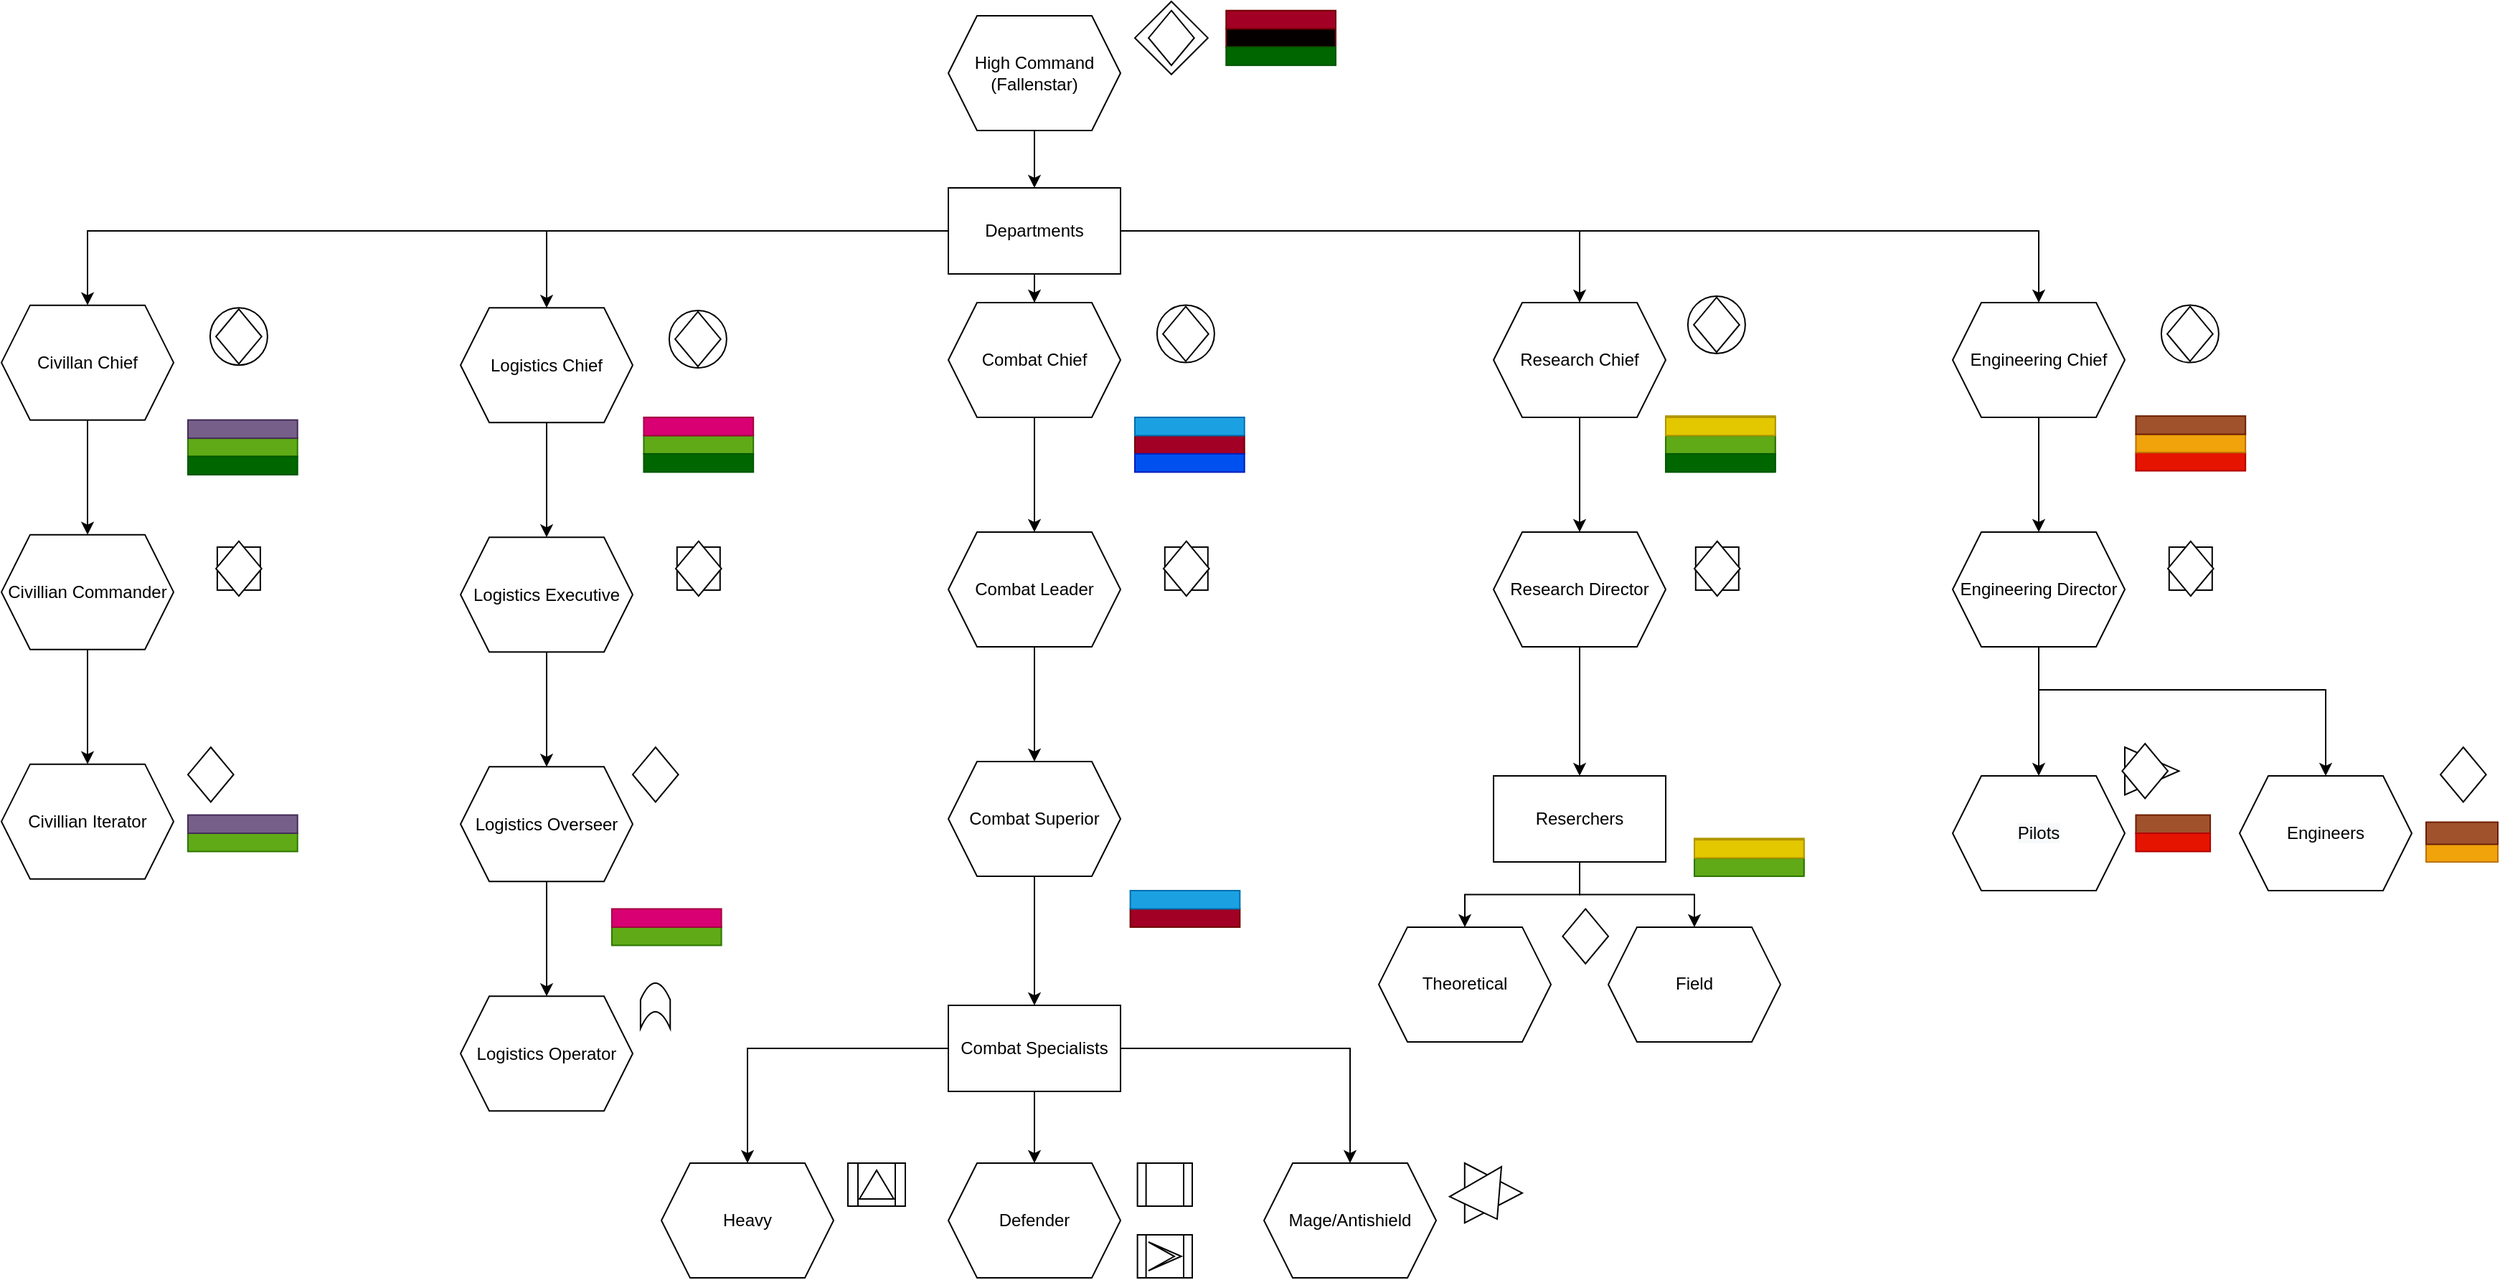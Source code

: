 <mxfile version="20.2.3" type="device" pages="2"><diagram id="379AuZYMuQn_sfFTq5sn" name="Eng"><mxGraphModel dx="2059" dy="785" grid="1" gridSize="10" guides="1" tooltips="1" connect="1" arrows="1" fold="1" page="1" pageScale="1" pageWidth="850" pageHeight="1100" math="0" shadow="0"><root><mxCell id="0"/><mxCell id="1" parent="0"/><mxCell id="DkvVMp6n8nyjARi3SeVt-58" value="" style="group" parent="1" vertex="1" connectable="0"><mxGeometry x="-180" y="400" width="140" height="50.91" as="geometry"/></mxCell><mxCell id="DkvVMp6n8nyjARi3SeVt-64" value="" style="rounded=0;whiteSpace=wrap;html=1;" parent="DkvVMp6n8nyjARi3SeVt-58" vertex="1"><mxGeometry x="10.45" y="10.46" width="30" height="30" as="geometry"/></mxCell><mxCell id="DkvVMp6n8nyjARi3SeVt-60" value="" style="rhombus;whiteSpace=wrap;html=1;" parent="DkvVMp6n8nyjARi3SeVt-58" vertex="1"><mxGeometry x="9.545" y="6.364" width="31.818" height="38.182" as="geometry"/></mxCell><mxCell id="DkvVMp6n8nyjARi3SeVt-9" value="" style="edgeStyle=orthogonalEdgeStyle;rounded=0;orthogonalLoop=1;jettySize=auto;html=1;" parent="1" source="DkvVMp6n8nyjARi3SeVt-1" target="DkvVMp6n8nyjARi3SeVt-8" edge="1"><mxGeometry relative="1" as="geometry"/></mxCell><mxCell id="DkvVMp6n8nyjARi3SeVt-1" value="High Command (Fallenstar)" style="shape=hexagon;perimeter=hexagonPerimeter2;whiteSpace=wrap;html=1;fixedSize=1;" parent="1" vertex="1"><mxGeometry x="340" y="40" width="120" height="80" as="geometry"/></mxCell><mxCell id="DkvVMp6n8nyjARi3SeVt-51" style="edgeStyle=orthogonalEdgeStyle;rounded=0;orthogonalLoop=1;jettySize=auto;html=1;" parent="1" source="DkvVMp6n8nyjARi3SeVt-8" target="DkvVMp6n8nyjARi3SeVt-11" edge="1"><mxGeometry relative="1" as="geometry"/></mxCell><mxCell id="DkvVMp6n8nyjARi3SeVt-52" style="edgeStyle=orthogonalEdgeStyle;rounded=0;orthogonalLoop=1;jettySize=auto;html=1;" parent="1" source="DkvVMp6n8nyjARi3SeVt-8" target="DkvVMp6n8nyjARi3SeVt-44" edge="1"><mxGeometry relative="1" as="geometry"/></mxCell><mxCell id="DkvVMp6n8nyjARi3SeVt-53" style="edgeStyle=orthogonalEdgeStyle;rounded=0;orthogonalLoop=1;jettySize=auto;html=1;" parent="1" source="DkvVMp6n8nyjARi3SeVt-8" target="DkvVMp6n8nyjARi3SeVt-30" edge="1"><mxGeometry relative="1" as="geometry"/></mxCell><mxCell id="DkvVMp6n8nyjARi3SeVt-54" style="edgeStyle=orthogonalEdgeStyle;rounded=0;orthogonalLoop=1;jettySize=auto;html=1;" parent="1" source="DkvVMp6n8nyjARi3SeVt-8" target="DkvVMp6n8nyjARi3SeVt-37" edge="1"><mxGeometry relative="1" as="geometry"/></mxCell><mxCell id="DkvVMp6n8nyjARi3SeVt-55" style="edgeStyle=orthogonalEdgeStyle;rounded=0;orthogonalLoop=1;jettySize=auto;html=1;" parent="1" source="DkvVMp6n8nyjARi3SeVt-8" target="DkvVMp6n8nyjARi3SeVt-12" edge="1"><mxGeometry relative="1" as="geometry"/></mxCell><mxCell id="DkvVMp6n8nyjARi3SeVt-8" value="Departments" style="whiteSpace=wrap;html=1;" parent="1" vertex="1"><mxGeometry x="340" y="160" width="120" height="60" as="geometry"/></mxCell><mxCell id="DkvVMp6n8nyjARi3SeVt-80" value="" style="edgeStyle=orthogonalEdgeStyle;rounded=0;orthogonalLoop=1;jettySize=auto;html=1;" parent="1" source="DkvVMp6n8nyjARi3SeVt-11" target="DkvVMp6n8nyjARi3SeVt-79" edge="1"><mxGeometry relative="1" as="geometry"/></mxCell><mxCell id="DkvVMp6n8nyjARi3SeVt-11" value="Research Chief" style="shape=hexagon;perimeter=hexagonPerimeter2;whiteSpace=wrap;html=1;fixedSize=1;" parent="1" vertex="1"><mxGeometry x="720" y="240" width="120" height="80" as="geometry"/></mxCell><mxCell id="DkvVMp6n8nyjARi3SeVt-73" value="" style="edgeStyle=orthogonalEdgeStyle;rounded=0;orthogonalLoop=1;jettySize=auto;html=1;" parent="1" source="DkvVMp6n8nyjARi3SeVt-12" target="DkvVMp6n8nyjARi3SeVt-72" edge="1"><mxGeometry relative="1" as="geometry"/></mxCell><mxCell id="DkvVMp6n8nyjARi3SeVt-12" value="Combat Chief" style="shape=hexagon;perimeter=hexagonPerimeter2;whiteSpace=wrap;html=1;fixedSize=1;" parent="1" vertex="1"><mxGeometry x="340" y="240" width="120" height="80" as="geometry"/></mxCell><mxCell id="DkvVMp6n8nyjARi3SeVt-13" value="" style="group" parent="1" vertex="1" connectable="0"><mxGeometry x="850" y="230" width="140" height="50.91" as="geometry"/></mxCell><mxCell id="DkvVMp6n8nyjARi3SeVt-29" value="" style="ellipse;whiteSpace=wrap;html=1;" parent="DkvVMp6n8nyjARi3SeVt-13" vertex="1"><mxGeometry x="5.45" y="5.46" width="40" height="40" as="geometry"/></mxCell><mxCell id="DkvVMp6n8nyjARi3SeVt-3" value="" style="rhombus;whiteSpace=wrap;html=1;" parent="DkvVMp6n8nyjARi3SeVt-13" vertex="1"><mxGeometry x="9.545" y="6.364" width="31.818" height="38.182" as="geometry"/></mxCell><mxCell id="DkvVMp6n8nyjARi3SeVt-15" value="" style="group" parent="1" vertex="1" connectable="0"><mxGeometry x="480" y="236.36" width="140" height="50.91" as="geometry"/></mxCell><mxCell id="DkvVMp6n8nyjARi3SeVt-21" value="" style="ellipse;whiteSpace=wrap;html=1;" parent="DkvVMp6n8nyjARi3SeVt-15" vertex="1"><mxGeometry x="5.45" y="5.45" width="40" height="40" as="geometry"/></mxCell><mxCell id="DkvVMp6n8nyjARi3SeVt-17" value="" style="rhombus;whiteSpace=wrap;html=1;" parent="DkvVMp6n8nyjARi3SeVt-15" vertex="1"><mxGeometry x="9.545" y="6.364" width="31.818" height="38.182" as="geometry"/></mxCell><mxCell id="DkvVMp6n8nyjARi3SeVt-22" value="" style="group" parent="1" vertex="1" connectable="0"><mxGeometry x="470" y="30" width="140" height="50.91" as="geometry"/></mxCell><mxCell id="DkvVMp6n8nyjARi3SeVt-23" value="" style="rhombus;whiteSpace=wrap;html=1;" parent="DkvVMp6n8nyjARi3SeVt-22" vertex="1"><mxGeometry width="50.909" height="50.91" as="geometry"/></mxCell><mxCell id="DkvVMp6n8nyjARi3SeVt-24" value="" style="rhombus;whiteSpace=wrap;html=1;" parent="DkvVMp6n8nyjARi3SeVt-22" vertex="1"><mxGeometry x="9.545" y="6.364" width="31.818" height="38.182" as="geometry"/></mxCell><mxCell id="DkvVMp6n8nyjARi3SeVt-25" value="" style="rounded=0;whiteSpace=wrap;html=1;fillColor=#050000;strokeColor=#6F0000;fontColor=#ffffff;" parent="DkvVMp6n8nyjARi3SeVt-22" vertex="1"><mxGeometry x="63.636" y="19.091" width="76.364" height="12.727" as="geometry"/></mxCell><mxCell id="DkvVMp6n8nyjARi3SeVt-26" value="" style="rounded=0;whiteSpace=wrap;html=1;fillColor=#a20025;strokeColor=#6F0000;fontColor=#ffffff;" parent="DkvVMp6n8nyjARi3SeVt-22" vertex="1"><mxGeometry x="63.636" y="6.364" width="76.364" height="12.727" as="geometry"/></mxCell><mxCell id="DkvVMp6n8nyjARi3SeVt-27" value="" style="rounded=0;whiteSpace=wrap;html=1;fillColor=#006600;strokeColor=#005700;fontColor=#ffffff;" parent="DkvVMp6n8nyjARi3SeVt-22" vertex="1"><mxGeometry x="63.636" y="31.819" width="76.364" height="12.727" as="geometry"/></mxCell><mxCell id="DkvVMp6n8nyjARi3SeVt-66" value="" style="edgeStyle=orthogonalEdgeStyle;rounded=0;orthogonalLoop=1;jettySize=auto;html=1;" parent="1" source="DkvVMp6n8nyjARi3SeVt-30" target="DkvVMp6n8nyjARi3SeVt-65" edge="1"><mxGeometry relative="1" as="geometry"/></mxCell><mxCell id="DkvVMp6n8nyjARi3SeVt-30" value="Logistics Chief" style="shape=hexagon;perimeter=hexagonPerimeter2;whiteSpace=wrap;html=1;fixedSize=1;" parent="1" vertex="1"><mxGeometry y="243.64" width="120" height="80" as="geometry"/></mxCell><mxCell id="DkvVMp6n8nyjARi3SeVt-31" value="" style="group" parent="1" vertex="1" connectable="0"><mxGeometry x="140" y="240" width="140" height="50.91" as="geometry"/></mxCell><mxCell id="DkvVMp6n8nyjARi3SeVt-32" value="" style="ellipse;whiteSpace=wrap;html=1;" parent="DkvVMp6n8nyjARi3SeVt-31" vertex="1"><mxGeometry x="5.45" y="5.45" width="40" height="40" as="geometry"/></mxCell><mxCell id="DkvVMp6n8nyjARi3SeVt-33" value="" style="rhombus;whiteSpace=wrap;html=1;" parent="DkvVMp6n8nyjARi3SeVt-31" vertex="1"><mxGeometry x="9.545" y="6.364" width="31.818" height="38.182" as="geometry"/></mxCell><mxCell id="DkvVMp6n8nyjARi3SeVt-57" value="" style="edgeStyle=orthogonalEdgeStyle;rounded=0;orthogonalLoop=1;jettySize=auto;html=1;" parent="1" source="DkvVMp6n8nyjARi3SeVt-37" target="DkvVMp6n8nyjARi3SeVt-56" edge="1"><mxGeometry relative="1" as="geometry"/></mxCell><mxCell id="DkvVMp6n8nyjARi3SeVt-37" value="Civillan Chief" style="shape=hexagon;perimeter=hexagonPerimeter2;whiteSpace=wrap;html=1;fixedSize=1;" parent="1" vertex="1"><mxGeometry x="-320" y="241.82" width="120" height="80" as="geometry"/></mxCell><mxCell id="DkvVMp6n8nyjARi3SeVt-38" value="" style="group" parent="1" vertex="1" connectable="0"><mxGeometry x="-180" y="238.18" width="140" height="50.91" as="geometry"/></mxCell><mxCell id="DkvVMp6n8nyjARi3SeVt-39" value="" style="ellipse;whiteSpace=wrap;html=1;" parent="DkvVMp6n8nyjARi3SeVt-38" vertex="1"><mxGeometry x="5.45" y="5.45" width="40" height="40" as="geometry"/></mxCell><mxCell id="DkvVMp6n8nyjARi3SeVt-40" value="" style="rhombus;whiteSpace=wrap;html=1;" parent="DkvVMp6n8nyjARi3SeVt-38" vertex="1"><mxGeometry x="9.545" y="6.364" width="31.818" height="38.182" as="geometry"/></mxCell><mxCell id="DkvVMp6n8nyjARi3SeVt-87" value="" style="edgeStyle=orthogonalEdgeStyle;rounded=0;orthogonalLoop=1;jettySize=auto;html=1;" parent="1" source="DkvVMp6n8nyjARi3SeVt-44" target="DkvVMp6n8nyjARi3SeVt-86" edge="1"><mxGeometry relative="1" as="geometry"/></mxCell><mxCell id="DkvVMp6n8nyjARi3SeVt-44" value="Engineering Chief" style="shape=hexagon;perimeter=hexagonPerimeter2;whiteSpace=wrap;html=1;fixedSize=1;" parent="1" vertex="1"><mxGeometry x="1040" y="240" width="120" height="80" as="geometry"/></mxCell><mxCell id="DkvVMp6n8nyjARi3SeVt-45" value="" style="group" parent="1" vertex="1" connectable="0"><mxGeometry x="1180" y="236.36" width="140" height="50.91" as="geometry"/></mxCell><mxCell id="DkvVMp6n8nyjARi3SeVt-46" value="" style="ellipse;whiteSpace=wrap;html=1;" parent="DkvVMp6n8nyjARi3SeVt-45" vertex="1"><mxGeometry x="5.45" y="5.45" width="40" height="40" as="geometry"/></mxCell><mxCell id="DkvVMp6n8nyjARi3SeVt-47" value="" style="rhombus;whiteSpace=wrap;html=1;" parent="DkvVMp6n8nyjARi3SeVt-45" vertex="1"><mxGeometry x="9.545" y="6.364" width="31.818" height="38.182" as="geometry"/></mxCell><mxCell id="DkvVMp6n8nyjARi3SeVt-155" value="" style="edgeStyle=orthogonalEdgeStyle;rounded=0;sketch=0;orthogonalLoop=1;jettySize=auto;html=1;" parent="1" source="DkvVMp6n8nyjARi3SeVt-56" target="DkvVMp6n8nyjARi3SeVt-154" edge="1"><mxGeometry relative="1" as="geometry"/></mxCell><mxCell id="DkvVMp6n8nyjARi3SeVt-56" value="Civillian Commander" style="shape=hexagon;perimeter=hexagonPerimeter2;whiteSpace=wrap;html=1;fixedSize=1;" parent="1" vertex="1"><mxGeometry x="-320" y="401.82" width="120" height="80" as="geometry"/></mxCell><mxCell id="DkvVMp6n8nyjARi3SeVt-145" value="" style="edgeStyle=orthogonalEdgeStyle;rounded=0;sketch=0;orthogonalLoop=1;jettySize=auto;html=1;" parent="1" source="DkvVMp6n8nyjARi3SeVt-65" target="DkvVMp6n8nyjARi3SeVt-144" edge="1"><mxGeometry relative="1" as="geometry"/></mxCell><mxCell id="DkvVMp6n8nyjARi3SeVt-65" value="Logistics Executive" style="shape=hexagon;perimeter=hexagonPerimeter2;whiteSpace=wrap;html=1;fixedSize=1;" parent="1" vertex="1"><mxGeometry y="403.64" width="120" height="80" as="geometry"/></mxCell><mxCell id="DkvVMp6n8nyjARi3SeVt-67" value="" style="rounded=0;whiteSpace=wrap;html=1;" parent="1" vertex="1"><mxGeometry x="150.9" y="410.46" width="30" height="30" as="geometry"/></mxCell><mxCell id="DkvVMp6n8nyjARi3SeVt-68" value="" style="rhombus;whiteSpace=wrap;html=1;" parent="1" vertex="1"><mxGeometry x="149.995" y="406.364" width="31.818" height="38.182" as="geometry"/></mxCell><mxCell id="DkvVMp6n8nyjARi3SeVt-91" value="" style="edgeStyle=orthogonalEdgeStyle;rounded=0;orthogonalLoop=1;jettySize=auto;html=1;" parent="1" source="DkvVMp6n8nyjARi3SeVt-72" target="DkvVMp6n8nyjARi3SeVt-90" edge="1"><mxGeometry relative="1" as="geometry"/></mxCell><mxCell id="DkvVMp6n8nyjARi3SeVt-72" value="Combat Leader" style="shape=hexagon;perimeter=hexagonPerimeter2;whiteSpace=wrap;html=1;fixedSize=1;" parent="1" vertex="1"><mxGeometry x="340" y="400" width="120" height="80" as="geometry"/></mxCell><mxCell id="DkvVMp6n8nyjARi3SeVt-77" value="" style="rounded=0;whiteSpace=wrap;html=1;" parent="1" vertex="1"><mxGeometry x="490.9" y="410.46" width="30" height="30" as="geometry"/></mxCell><mxCell id="DkvVMp6n8nyjARi3SeVt-78" value="" style="rhombus;whiteSpace=wrap;html=1;" parent="1" vertex="1"><mxGeometry x="489.995" y="406.364" width="31.818" height="38.182" as="geometry"/></mxCell><mxCell id="DkvVMp6n8nyjARi3SeVt-124" value="" style="edgeStyle=orthogonalEdgeStyle;rounded=0;sketch=0;orthogonalLoop=1;jettySize=auto;html=1;" parent="1" source="DkvVMp6n8nyjARi3SeVt-79" target="DkvVMp6n8nyjARi3SeVt-123" edge="1"><mxGeometry relative="1" as="geometry"/></mxCell><mxCell id="DkvVMp6n8nyjARi3SeVt-79" value="Research Director" style="shape=hexagon;perimeter=hexagonPerimeter2;whiteSpace=wrap;html=1;fixedSize=1;" parent="1" vertex="1"><mxGeometry x="720" y="400" width="120" height="80" as="geometry"/></mxCell><mxCell id="DkvVMp6n8nyjARi3SeVt-84" value="" style="rounded=0;whiteSpace=wrap;html=1;" parent="1" vertex="1"><mxGeometry x="860.9" y="410.47" width="30" height="30" as="geometry"/></mxCell><mxCell id="DkvVMp6n8nyjARi3SeVt-85" value="" style="rhombus;whiteSpace=wrap;html=1;" parent="1" vertex="1"><mxGeometry x="859.995" y="406.374" width="31.818" height="38.182" as="geometry"/></mxCell><mxCell id="DkvVMp6n8nyjARi3SeVt-130" value="" style="edgeStyle=orthogonalEdgeStyle;rounded=0;sketch=0;orthogonalLoop=1;jettySize=auto;html=1;" parent="1" source="DkvVMp6n8nyjARi3SeVt-86" edge="1"><mxGeometry relative="1" as="geometry"><mxPoint x="1100" y="570" as="targetPoint"/></mxGeometry></mxCell><mxCell id="DkvVMp6n8nyjARi3SeVt-132" style="edgeStyle=orthogonalEdgeStyle;rounded=0;sketch=0;orthogonalLoop=1;jettySize=auto;html=1;" parent="1" source="DkvVMp6n8nyjARi3SeVt-86" edge="1"><mxGeometry relative="1" as="geometry"><mxPoint x="1300" y="570" as="targetPoint"/><Array as="points"><mxPoint x="1100" y="510"/><mxPoint x="1300" y="510"/></Array></mxGeometry></mxCell><mxCell id="DkvVMp6n8nyjARi3SeVt-86" value="Engineering Director" style="shape=hexagon;perimeter=hexagonPerimeter2;whiteSpace=wrap;html=1;fixedSize=1;" parent="1" vertex="1"><mxGeometry x="1040" y="400" width="120" height="80" as="geometry"/></mxCell><mxCell id="DkvVMp6n8nyjARi3SeVt-88" value="" style="rounded=0;whiteSpace=wrap;html=1;" parent="1" vertex="1"><mxGeometry x="1190.9" y="410.48" width="30" height="30" as="geometry"/></mxCell><mxCell id="DkvVMp6n8nyjARi3SeVt-89" value="" style="rhombus;whiteSpace=wrap;html=1;" parent="1" vertex="1"><mxGeometry x="1189.995" y="406.384" width="31.818" height="38.182" as="geometry"/></mxCell><mxCell id="DkvVMp6n8nyjARi3SeVt-97" value="" style="edgeStyle=orthogonalEdgeStyle;curved=0;rounded=1;sketch=0;orthogonalLoop=1;jettySize=auto;html=1;" parent="1" source="DkvVMp6n8nyjARi3SeVt-90" target="DkvVMp6n8nyjARi3SeVt-96" edge="1"><mxGeometry relative="1" as="geometry"/></mxCell><mxCell id="DkvVMp6n8nyjARi3SeVt-90" value="Combat Superior" style="shape=hexagon;perimeter=hexagonPerimeter2;whiteSpace=wrap;html=1;fixedSize=1;" parent="1" vertex="1"><mxGeometry x="340" y="560" width="120" height="80" as="geometry"/></mxCell><mxCell id="DkvVMp6n8nyjARi3SeVt-18" value="" style="rounded=0;whiteSpace=wrap;html=1;fillColor=#a20025;strokeColor=#6F0000;fontColor=#ffffff;" parent="1" vertex="1"><mxGeometry x="469.996" y="332.731" width="76.364" height="12.727" as="geometry"/></mxCell><mxCell id="DkvVMp6n8nyjARi3SeVt-19" value="" style="rounded=0;whiteSpace=wrap;html=1;fillColor=#1ba1e2;strokeColor=#006EAF;fontColor=#ffffff;" parent="1" vertex="1"><mxGeometry x="469.996" y="320.004" width="76.364" height="12.727" as="geometry"/></mxCell><mxCell id="DkvVMp6n8nyjARi3SeVt-20" value="" style="rounded=0;whiteSpace=wrap;html=1;fillColor=#0050ef;strokeColor=#001DBC;fontColor=#ffffff;" parent="1" vertex="1"><mxGeometry x="469.996" y="345.459" width="76.364" height="12.727" as="geometry"/></mxCell><mxCell id="DkvVMp6n8nyjARi3SeVt-4" value="" style="rounded=0;whiteSpace=wrap;html=1;fillColor=#60a917;strokeColor=#2D7600;fontColor=#ffffff;" parent="1" vertex="1"><mxGeometry x="839.996" y="331.821" width="76.364" height="12.727" as="geometry"/></mxCell><mxCell id="DkvVMp6n8nyjARi3SeVt-5" value="" style="rounded=0;whiteSpace=wrap;html=1;fillColor=#e3c800;strokeColor=#B09500;fontColor=#000000;" parent="1" vertex="1"><mxGeometry x="839.996" y="319.094" width="76.364" height="12.727" as="geometry"/></mxCell><mxCell id="DkvVMp6n8nyjARi3SeVt-6" value="" style="rounded=0;whiteSpace=wrap;html=1;fillColor=#006600;strokeColor=#005700;fontColor=#ffffff;" parent="1" vertex="1"><mxGeometry x="839.996" y="344.549" width="76.364" height="12.727" as="geometry"/></mxCell><mxCell id="DkvVMp6n8nyjARi3SeVt-81" value="" style="rounded=0;whiteSpace=wrap;html=1;fillColor=#60a917;strokeColor=#2D7600;fontColor=#ffffff;" parent="1" vertex="1"><mxGeometry x="839.996" y="332.731" width="76.364" height="12.727" as="geometry"/></mxCell><mxCell id="DkvVMp6n8nyjARi3SeVt-82" value="" style="rounded=0;whiteSpace=wrap;html=1;fillColor=#e3c800;strokeColor=#B09500;fontColor=#000000;" parent="1" vertex="1"><mxGeometry x="839.996" y="320.004" width="76.364" height="12.727" as="geometry"/></mxCell><mxCell id="DkvVMp6n8nyjARi3SeVt-83" value="" style="rounded=0;whiteSpace=wrap;html=1;fillColor=#006600;strokeColor=#005700;fontColor=#ffffff;" parent="1" vertex="1"><mxGeometry x="839.996" y="345.459" width="76.364" height="12.727" as="geometry"/></mxCell><mxCell id="DkvVMp6n8nyjARi3SeVt-48" value="" style="rounded=0;whiteSpace=wrap;html=1;fillColor=#f0a30a;strokeColor=#BD7000;fontColor=#000000;" parent="1" vertex="1"><mxGeometry x="1370" y="617.27" width="50" height="12.73" as="geometry"/></mxCell><mxCell id="DkvVMp6n8nyjARi3SeVt-49" value="" style="rounded=0;whiteSpace=wrap;html=1;fillColor=#a0522d;strokeColor=#6D1F00;fontColor=#ffffff;" parent="1" vertex="1"><mxGeometry x="1370" y="602.27" width="50" height="15.46" as="geometry"/></mxCell><mxCell id="DkvVMp6n8nyjARi3SeVt-50" value="" style="rounded=0;whiteSpace=wrap;html=1;fillColor=#e51400;strokeColor=#B20000;fontColor=#ffffff;" parent="1" vertex="1"><mxGeometry x="1167.716" y="344.549" width="76.364" height="12.727" as="geometry"/></mxCell><mxCell id="DkvVMp6n8nyjARi3SeVt-34" value="" style="rounded=0;whiteSpace=wrap;html=1;fillColor=#60a917;strokeColor=#2D7600;fontColor=#ffffff;" parent="1" vertex="1"><mxGeometry x="127.716" y="332.731" width="76.364" height="12.727" as="geometry"/></mxCell><mxCell id="DkvVMp6n8nyjARi3SeVt-35" value="" style="rounded=0;whiteSpace=wrap;html=1;fillColor=#d80073;strokeColor=#A50040;fontColor=#ffffff;" parent="1" vertex="1"><mxGeometry x="127.716" y="320.004" width="76.364" height="12.727" as="geometry"/></mxCell><mxCell id="DkvVMp6n8nyjARi3SeVt-36" value="" style="rounded=0;whiteSpace=wrap;html=1;fillColor=#006600;strokeColor=#005700;fontColor=#ffffff;" parent="1" vertex="1"><mxGeometry x="127.716" y="345.459" width="76.364" height="12.727" as="geometry"/></mxCell><mxCell id="DkvVMp6n8nyjARi3SeVt-41" value="" style="rounded=0;whiteSpace=wrap;html=1;fillColor=#60a917;strokeColor=#2D7600;fontColor=#ffffff;" parent="1" vertex="1"><mxGeometry x="-190.004" y="334.551" width="76.364" height="12.727" as="geometry"/></mxCell><mxCell id="DkvVMp6n8nyjARi3SeVt-42" value="" style="rounded=0;whiteSpace=wrap;html=1;fillColor=#76608a;strokeColor=#432D57;fontColor=#ffffff;" parent="1" vertex="1"><mxGeometry x="-190.004" y="321.824" width="76.364" height="12.727" as="geometry"/></mxCell><mxCell id="DkvVMp6n8nyjARi3SeVt-43" value="" style="rounded=0;whiteSpace=wrap;html=1;fillColor=#006600;strokeColor=#005700;fontColor=#ffffff;" parent="1" vertex="1"><mxGeometry x="-190.004" y="347.279" width="76.364" height="12.727" as="geometry"/></mxCell><mxCell id="DkvVMp6n8nyjARi3SeVt-108" style="edgeStyle=orthogonalEdgeStyle;curved=0;rounded=1;sketch=0;orthogonalLoop=1;jettySize=auto;html=1;" parent="1" source="DkvVMp6n8nyjARi3SeVt-96" target="DkvVMp6n8nyjARi3SeVt-98" edge="1"><mxGeometry relative="1" as="geometry"/></mxCell><mxCell id="DkvVMp6n8nyjARi3SeVt-109" style="edgeStyle=orthogonalEdgeStyle;rounded=0;sketch=0;orthogonalLoop=1;jettySize=auto;html=1;" parent="1" source="DkvVMp6n8nyjARi3SeVt-96" target="DkvVMp6n8nyjARi3SeVt-107" edge="1"><mxGeometry relative="1" as="geometry"/></mxCell><mxCell id="DkvVMp6n8nyjARi3SeVt-110" style="edgeStyle=orthogonalEdgeStyle;rounded=0;sketch=0;orthogonalLoop=1;jettySize=auto;html=1;" parent="1" source="DkvVMp6n8nyjARi3SeVt-96" target="DkvVMp6n8nyjARi3SeVt-104" edge="1"><mxGeometry relative="1" as="geometry"/></mxCell><mxCell id="DkvVMp6n8nyjARi3SeVt-96" value="Combat Specialists" style="whiteSpace=wrap;html=1;" parent="1" vertex="1"><mxGeometry x="340" y="730" width="120" height="60" as="geometry"/></mxCell><mxCell id="DkvVMp6n8nyjARi3SeVt-98" value="Defender" style="shape=hexagon;perimeter=hexagonPerimeter2;whiteSpace=wrap;html=1;fixedSize=1;rounded=0;sketch=0;" parent="1" vertex="1"><mxGeometry x="340" y="840" width="120" height="80" as="geometry"/></mxCell><mxCell id="DkvVMp6n8nyjARi3SeVt-99" value="" style="shape=process;whiteSpace=wrap;html=1;backgroundOutline=1;rounded=0;sketch=0;size=0.167;" parent="1" vertex="1"><mxGeometry x="471.81" y="840" width="38.19" height="30" as="geometry"/></mxCell><mxCell id="DkvVMp6n8nyjARi3SeVt-104" value="Heavy" style="shape=hexagon;perimeter=hexagonPerimeter2;whiteSpace=wrap;html=1;fixedSize=1;rounded=0;sketch=0;" parent="1" vertex="1"><mxGeometry x="140" y="840" width="120" height="80" as="geometry"/></mxCell><mxCell id="DkvVMp6n8nyjARi3SeVt-107" value="Mage/Antishield" style="shape=hexagon;perimeter=hexagonPerimeter2;whiteSpace=wrap;html=1;fixedSize=1;rounded=0;sketch=0;" parent="1" vertex="1"><mxGeometry x="560" y="840" width="120" height="80" as="geometry"/></mxCell><mxCell id="DkvVMp6n8nyjARi3SeVt-113" value="" style="group" parent="1" vertex="1" connectable="0"><mxGeometry x="690" y="840" width="50" height="50" as="geometry"/></mxCell><mxCell id="DkvVMp6n8nyjARi3SeVt-111" value="" style="triangle;whiteSpace=wrap;html=1;rounded=0;sketch=0;" parent="DkvVMp6n8nyjARi3SeVt-113" vertex="1"><mxGeometry x="9.89" width="40.11" height="41.68" as="geometry"/></mxCell><mxCell id="DkvVMp6n8nyjARi3SeVt-112" value="" style="triangle;whiteSpace=wrap;html=1;rounded=0;sketch=0;rotation=60;" parent="DkvVMp6n8nyjARi3SeVt-113" vertex="1"><mxGeometry x="9.92" y="5.16" width="30.11" height="41.68" as="geometry"/></mxCell><mxCell id="DkvVMp6n8nyjARi3SeVt-114" value="" style="rhombus;whiteSpace=wrap;html=1;" parent="1" vertex="1"><mxGeometry x="768.185" y="662.734" width="31.818" height="38.182" as="geometry"/></mxCell><mxCell id="DkvVMp6n8nyjARi3SeVt-115" value="" style="group" parent="1" vertex="1" connectable="0"><mxGeometry x="471.81" y="890" width="38.19" height="30" as="geometry"/></mxCell><mxCell id="DkvVMp6n8nyjARi3SeVt-100" value="" style="shape=process;whiteSpace=wrap;html=1;backgroundOutline=1;rounded=0;sketch=0;size=0.167;" parent="DkvVMp6n8nyjARi3SeVt-115" vertex="1"><mxGeometry width="38.19" height="30" as="geometry"/></mxCell><mxCell id="DkvVMp6n8nyjARi3SeVt-101" value="" style="html=1;shadow=0;dashed=0;align=center;verticalAlign=middle;shape=mxgraph.arrows2.arrow;dy=0;dx=30;notch=18.07;rounded=0;sketch=0;" parent="DkvVMp6n8nyjARi3SeVt-115" vertex="1"><mxGeometry x="7.638" y="5" width="22.914" height="20" as="geometry"/></mxCell><mxCell id="DkvVMp6n8nyjARi3SeVt-116" value="" style="group" parent="1" vertex="1" connectable="0"><mxGeometry x="270" y="840" width="40" height="30" as="geometry"/></mxCell><mxCell id="DkvVMp6n8nyjARi3SeVt-105" value="" style="shape=process;whiteSpace=wrap;html=1;backgroundOutline=1;rounded=0;sketch=0;size=0.167;" parent="DkvVMp6n8nyjARi3SeVt-116" vertex="1"><mxGeometry width="40" height="30" as="geometry"/></mxCell><mxCell id="DkvVMp6n8nyjARi3SeVt-106" value="" style="html=1;shadow=0;dashed=0;align=center;verticalAlign=middle;shape=mxgraph.arrows2.arrow;dy=0.6;dx=40;direction=north;notch=0;rounded=0;sketch=0;" parent="DkvVMp6n8nyjARi3SeVt-116" vertex="1"><mxGeometry x="8" y="5" width="24" height="20" as="geometry"/></mxCell><mxCell id="DkvVMp6n8nyjARi3SeVt-119" value="" style="rounded=0;whiteSpace=wrap;html=1;fillColor=#a20025;strokeColor=#6F0000;fontColor=#ffffff;" parent="1" vertex="1"><mxGeometry x="466.816" y="662.731" width="76.364" height="12.727" as="geometry"/></mxCell><mxCell id="DkvVMp6n8nyjARi3SeVt-120" value="" style="rounded=0;whiteSpace=wrap;html=1;fillColor=#1ba1e2;strokeColor=#006EAF;fontColor=#ffffff;" parent="1" vertex="1"><mxGeometry x="466.816" y="650.004" width="76.364" height="12.727" as="geometry"/></mxCell><mxCell id="DkvVMp6n8nyjARi3SeVt-127" style="edgeStyle=orthogonalEdgeStyle;rounded=0;sketch=0;orthogonalLoop=1;jettySize=auto;html=1;" parent="1" source="DkvVMp6n8nyjARi3SeVt-123" target="DkvVMp6n8nyjARi3SeVt-125" edge="1"><mxGeometry relative="1" as="geometry"/></mxCell><mxCell id="DkvVMp6n8nyjARi3SeVt-128" style="edgeStyle=orthogonalEdgeStyle;rounded=0;sketch=0;orthogonalLoop=1;jettySize=auto;html=1;" parent="1" source="DkvVMp6n8nyjARi3SeVt-123" target="DkvVMp6n8nyjARi3SeVt-126" edge="1"><mxGeometry relative="1" as="geometry"/></mxCell><mxCell id="DkvVMp6n8nyjARi3SeVt-123" value="Reserchers" style="whiteSpace=wrap;html=1;" parent="1" vertex="1"><mxGeometry x="720" y="570" width="120" height="60" as="geometry"/></mxCell><mxCell id="DkvVMp6n8nyjARi3SeVt-125" value="Theoretical" style="shape=hexagon;perimeter=hexagonPerimeter2;whiteSpace=wrap;html=1;fixedSize=1;rounded=0;sketch=0;" parent="1" vertex="1"><mxGeometry x="640" y="675.46" width="120" height="80" as="geometry"/></mxCell><mxCell id="DkvVMp6n8nyjARi3SeVt-126" value="Field" style="shape=hexagon;perimeter=hexagonPerimeter2;whiteSpace=wrap;html=1;fixedSize=1;rounded=0;sketch=0;" parent="1" vertex="1"><mxGeometry x="800" y="675.46" width="120" height="80" as="geometry"/></mxCell><mxCell id="DkvVMp6n8nyjARi3SeVt-133" value="&#10;&#10;&lt;span style=&quot;color: rgb(0, 0, 0); font-family: helvetica; font-size: 12px; font-style: normal; font-weight: 400; letter-spacing: normal; text-align: center; text-indent: 0px; text-transform: none; word-spacing: 0px; background-color: rgb(248, 249, 250); display: inline; float: none;&quot;&gt;Pilots&lt;/span&gt;&#10;&#10;" style="shape=hexagon;perimeter=hexagonPerimeter2;whiteSpace=wrap;html=1;fixedSize=1;rounded=0;sketch=0;" parent="1" vertex="1"><mxGeometry x="1040" y="570" width="120" height="80" as="geometry"/></mxCell><mxCell id="DkvVMp6n8nyjARi3SeVt-134" value="Engineers" style="shape=hexagon;perimeter=hexagonPerimeter2;whiteSpace=wrap;html=1;fixedSize=1;rounded=0;sketch=0;" parent="1" vertex="1"><mxGeometry x="1240" y="570" width="120" height="80" as="geometry"/></mxCell><mxCell id="DkvVMp6n8nyjARi3SeVt-135" value="" style="rhombus;whiteSpace=wrap;html=1;" parent="1" vertex="1"><mxGeometry x="1379.995" y="550.004" width="31.818" height="38.182" as="geometry"/></mxCell><mxCell id="DkvVMp6n8nyjARi3SeVt-136" value="" style="triangle;whiteSpace=wrap;html=1;rounded=0;sketch=0;" parent="1" vertex="1"><mxGeometry x="1160" y="550" width="37.72" height="33.19" as="geometry"/></mxCell><mxCell id="DkvVMp6n8nyjARi3SeVt-137" value="" style="rhombus;whiteSpace=wrap;html=1;" parent="1" vertex="1"><mxGeometry x="1158.175" y="547.504" width="31.818" height="38.182" as="geometry"/></mxCell><mxCell id="DkvVMp6n8nyjARi3SeVt-138" value="" style="rounded=0;whiteSpace=wrap;html=1;fillColor=#a0522d;strokeColor=#6D1F00;fontColor=#ffffff;" parent="1" vertex="1"><mxGeometry x="1167.72" y="597.27" width="51.82" height="12.73" as="geometry"/></mxCell><mxCell id="DkvVMp6n8nyjARi3SeVt-139" value="" style="rounded=0;whiteSpace=wrap;html=1;fillColor=#e51400;strokeColor=#B20000;fontColor=#ffffff;" parent="1" vertex="1"><mxGeometry x="1167.72" y="610" width="51.82" height="12.73" as="geometry"/></mxCell><mxCell id="DkvVMp6n8nyjARi3SeVt-140" value="" style="rounded=0;whiteSpace=wrap;html=1;fillColor=#60a917;strokeColor=#2D7600;fontColor=#ffffff;" parent="1" vertex="1"><mxGeometry x="859.996" y="626.361" width="76.364" height="12.727" as="geometry"/></mxCell><mxCell id="DkvVMp6n8nyjARi3SeVt-141" value="" style="rounded=0;whiteSpace=wrap;html=1;fillColor=#e3c800;strokeColor=#B09500;fontColor=#000000;" parent="1" vertex="1"><mxGeometry x="859.996" y="613.634" width="76.364" height="12.727" as="geometry"/></mxCell><mxCell id="DkvVMp6n8nyjARi3SeVt-142" value="" style="rounded=0;whiteSpace=wrap;html=1;fillColor=#60a917;strokeColor=#2D7600;fontColor=#ffffff;" parent="1" vertex="1"><mxGeometry x="859.996" y="627.271" width="76.364" height="12.727" as="geometry"/></mxCell><mxCell id="DkvVMp6n8nyjARi3SeVt-143" value="" style="rounded=0;whiteSpace=wrap;html=1;fillColor=#e3c800;strokeColor=#B09500;fontColor=#000000;" parent="1" vertex="1"><mxGeometry x="859.996" y="614.544" width="76.364" height="12.727" as="geometry"/></mxCell><mxCell id="DkvVMp6n8nyjARi3SeVt-147" value="" style="edgeStyle=orthogonalEdgeStyle;rounded=0;sketch=0;orthogonalLoop=1;jettySize=auto;html=1;" parent="1" source="DkvVMp6n8nyjARi3SeVt-144" target="DkvVMp6n8nyjARi3SeVt-146" edge="1"><mxGeometry relative="1" as="geometry"/></mxCell><mxCell id="DkvVMp6n8nyjARi3SeVt-144" value="Logistics Overseer" style="shape=hexagon;perimeter=hexagonPerimeter2;whiteSpace=wrap;html=1;fixedSize=1;" parent="1" vertex="1"><mxGeometry y="563.64" width="120" height="80" as="geometry"/></mxCell><mxCell id="DkvVMp6n8nyjARi3SeVt-146" value="Logistics Operator" style="shape=hexagon;perimeter=hexagonPerimeter2;whiteSpace=wrap;html=1;fixedSize=1;" parent="1" vertex="1"><mxGeometry y="723.64" width="120" height="80" as="geometry"/></mxCell><mxCell id="DkvVMp6n8nyjARi3SeVt-148" value="" style="rhombus;whiteSpace=wrap;html=1;" parent="1" vertex="1"><mxGeometry x="119.995" y="550.004" width="31.818" height="38.182" as="geometry"/></mxCell><mxCell id="DkvVMp6n8nyjARi3SeVt-149" value="" style="shape=dataStorage;whiteSpace=wrap;html=1;fixedSize=1;rounded=0;sketch=0;rotation=90;size=11.57;" parent="1" vertex="1"><mxGeometry x="120.0" y="720.0" width="31.57" height="20.69" as="geometry"/></mxCell><mxCell id="DkvVMp6n8nyjARi3SeVt-150" value="" style="rounded=0;whiteSpace=wrap;html=1;fillColor=#60a917;strokeColor=#2D7600;fontColor=#ffffff;" parent="1" vertex="1"><mxGeometry x="105.446" y="675.461" width="76.364" height="12.727" as="geometry"/></mxCell><mxCell id="DkvVMp6n8nyjARi3SeVt-151" value="" style="rounded=0;whiteSpace=wrap;html=1;fillColor=#d80073;strokeColor=#A50040;fontColor=#ffffff;" parent="1" vertex="1"><mxGeometry x="105.446" y="662.734" width="76.364" height="12.727" as="geometry"/></mxCell><mxCell id="DkvVMp6n8nyjARi3SeVt-154" value="Civillian Iterator" style="shape=hexagon;perimeter=hexagonPerimeter2;whiteSpace=wrap;html=1;fixedSize=1;" parent="1" vertex="1"><mxGeometry x="-320" y="561.82" width="120" height="80" as="geometry"/></mxCell><mxCell id="DkvVMp6n8nyjARi3SeVt-156" value="" style="rhombus;whiteSpace=wrap;html=1;" parent="1" vertex="1"><mxGeometry x="-190.005" y="550.004" width="31.818" height="38.182" as="geometry"/></mxCell><mxCell id="DkvVMp6n8nyjARi3SeVt-157" value="" style="rounded=0;whiteSpace=wrap;html=1;fillColor=#60a917;strokeColor=#2D7600;fontColor=#ffffff;" parent="1" vertex="1"><mxGeometry x="-190.004" y="610.001" width="76.364" height="12.727" as="geometry"/></mxCell><mxCell id="DkvVMp6n8nyjARi3SeVt-158" value="" style="rounded=0;whiteSpace=wrap;html=1;fillColor=#76608a;strokeColor=#432D57;fontColor=#ffffff;" parent="1" vertex="1"><mxGeometry x="-190.004" y="597.274" width="76.364" height="12.727" as="geometry"/></mxCell><mxCell id="DkvVMp6n8nyjARi3SeVt-159" value="" style="rounded=0;whiteSpace=wrap;html=1;fillColor=#f0a30a;strokeColor=#BD7000;fontColor=#000000;" parent="1" vertex="1"><mxGeometry x="1167.716" y="331.819" width="76.364" height="12.727" as="geometry"/></mxCell><mxCell id="DkvVMp6n8nyjARi3SeVt-160" value="" style="rounded=0;whiteSpace=wrap;html=1;fillColor=#a0522d;strokeColor=#6D1F00;fontColor=#ffffff;" parent="1" vertex="1"><mxGeometry x="1167.726" y="319.099" width="76.364" height="12.727" as="geometry"/></mxCell></root></mxGraphModel></diagram><diagram id="kz_9VLTYpJkulIZSEPHf" name="Ru"><mxGraphModel dx="2577" dy="1121" grid="1" gridSize="10" guides="1" tooltips="1" connect="1" arrows="1" fold="1" page="1" pageScale="1" pageWidth="850" pageHeight="1100" math="0" shadow="0"><root><mxCell id="0"/><mxCell id="1" parent="0"/><mxCell id="as43zb4A9eoPFSzaf4RD-1" value="" style="group" vertex="1" connectable="0" parent="1"><mxGeometry x="-180" y="400" width="140" height="50.91" as="geometry"/></mxCell><mxCell id="as43zb4A9eoPFSzaf4RD-2" value="" style="rounded=0;whiteSpace=wrap;html=1;" vertex="1" parent="as43zb4A9eoPFSzaf4RD-1"><mxGeometry x="10.45" y="10.46" width="30" height="30" as="geometry"/></mxCell><mxCell id="as43zb4A9eoPFSzaf4RD-3" value="" style="rhombus;whiteSpace=wrap;html=1;" vertex="1" parent="as43zb4A9eoPFSzaf4RD-1"><mxGeometry x="9.545" y="6.364" width="31.818" height="38.182" as="geometry"/></mxCell><mxCell id="as43zb4A9eoPFSzaf4RD-4" value="" style="edgeStyle=orthogonalEdgeStyle;rounded=0;orthogonalLoop=1;jettySize=auto;html=1;" edge="1" parent="1" source="as43zb4A9eoPFSzaf4RD-5" target="as43zb4A9eoPFSzaf4RD-11"><mxGeometry relative="1" as="geometry"/></mxCell><mxCell id="as43zb4A9eoPFSzaf4RD-5" value="Высший Лидер" style="shape=hexagon;perimeter=hexagonPerimeter2;whiteSpace=wrap;html=1;fixedSize=1;" vertex="1" parent="1"><mxGeometry x="340" y="40" width="120" height="80" as="geometry"/></mxCell><mxCell id="as43zb4A9eoPFSzaf4RD-6" style="edgeStyle=orthogonalEdgeStyle;rounded=0;orthogonalLoop=1;jettySize=auto;html=1;" edge="1" parent="1" source="as43zb4A9eoPFSzaf4RD-11" target="as43zb4A9eoPFSzaf4RD-13"><mxGeometry relative="1" as="geometry"/></mxCell><mxCell id="as43zb4A9eoPFSzaf4RD-7" style="edgeStyle=orthogonalEdgeStyle;rounded=0;orthogonalLoop=1;jettySize=auto;html=1;" edge="1" parent="1" source="as43zb4A9eoPFSzaf4RD-11" target="as43zb4A9eoPFSzaf4RD-39"><mxGeometry relative="1" as="geometry"/></mxCell><mxCell id="as43zb4A9eoPFSzaf4RD-8" style="edgeStyle=orthogonalEdgeStyle;rounded=0;orthogonalLoop=1;jettySize=auto;html=1;" edge="1" parent="1" source="as43zb4A9eoPFSzaf4RD-11" target="as43zb4A9eoPFSzaf4RD-29"><mxGeometry relative="1" as="geometry"/></mxCell><mxCell id="as43zb4A9eoPFSzaf4RD-9" style="edgeStyle=orthogonalEdgeStyle;rounded=0;orthogonalLoop=1;jettySize=auto;html=1;" edge="1" parent="1" source="as43zb4A9eoPFSzaf4RD-11" target="as43zb4A9eoPFSzaf4RD-34"><mxGeometry relative="1" as="geometry"/></mxCell><mxCell id="as43zb4A9eoPFSzaf4RD-10" style="edgeStyle=orthogonalEdgeStyle;rounded=0;orthogonalLoop=1;jettySize=auto;html=1;" edge="1" parent="1" source="as43zb4A9eoPFSzaf4RD-11" target="as43zb4A9eoPFSzaf4RD-15"><mxGeometry relative="1" as="geometry"/></mxCell><mxCell id="as43zb4A9eoPFSzaf4RD-11" value="Отделы" style="whiteSpace=wrap;html=1;" vertex="1" parent="1"><mxGeometry x="340" y="160" width="120" height="60" as="geometry"/></mxCell><mxCell id="as43zb4A9eoPFSzaf4RD-12" value="" style="edgeStyle=orthogonalEdgeStyle;rounded=0;orthogonalLoop=1;jettySize=auto;html=1;" edge="1" parent="1" source="as43zb4A9eoPFSzaf4RD-13" target="as43zb4A9eoPFSzaf4RD-54"><mxGeometry relative="1" as="geometry"/></mxCell><mxCell id="as43zb4A9eoPFSzaf4RD-13" value="Исследовательский Глава" style="shape=hexagon;perimeter=hexagonPerimeter2;whiteSpace=wrap;html=1;fixedSize=1;" vertex="1" parent="1"><mxGeometry x="720" y="240" width="120" height="80" as="geometry"/></mxCell><mxCell id="as43zb4A9eoPFSzaf4RD-14" value="" style="edgeStyle=orthogonalEdgeStyle;rounded=0;orthogonalLoop=1;jettySize=auto;html=1;" edge="1" parent="1" source="as43zb4A9eoPFSzaf4RD-15" target="as43zb4A9eoPFSzaf4RD-50"><mxGeometry relative="1" as="geometry"/></mxCell><mxCell id="as43zb4A9eoPFSzaf4RD-15" value="Боевой Глава" style="shape=hexagon;perimeter=hexagonPerimeter2;whiteSpace=wrap;html=1;fixedSize=1;" vertex="1" parent="1"><mxGeometry x="340" y="240" width="120" height="80" as="geometry"/></mxCell><mxCell id="as43zb4A9eoPFSzaf4RD-16" value="" style="group" vertex="1" connectable="0" parent="1"><mxGeometry x="850" y="230" width="140" height="50.91" as="geometry"/></mxCell><mxCell id="as43zb4A9eoPFSzaf4RD-17" value="" style="ellipse;whiteSpace=wrap;html=1;" vertex="1" parent="as43zb4A9eoPFSzaf4RD-16"><mxGeometry x="5.45" y="5.46" width="40" height="40" as="geometry"/></mxCell><mxCell id="as43zb4A9eoPFSzaf4RD-18" value="" style="rhombus;whiteSpace=wrap;html=1;" vertex="1" parent="as43zb4A9eoPFSzaf4RD-16"><mxGeometry x="9.545" y="6.364" width="31.818" height="38.182" as="geometry"/></mxCell><mxCell id="as43zb4A9eoPFSzaf4RD-19" value="" style="group" vertex="1" connectable="0" parent="1"><mxGeometry x="480" y="236.36" width="140" height="50.91" as="geometry"/></mxCell><mxCell id="as43zb4A9eoPFSzaf4RD-20" value="" style="ellipse;whiteSpace=wrap;html=1;" vertex="1" parent="as43zb4A9eoPFSzaf4RD-19"><mxGeometry x="5.45" y="5.45" width="40" height="40" as="geometry"/></mxCell><mxCell id="as43zb4A9eoPFSzaf4RD-21" value="" style="rhombus;whiteSpace=wrap;html=1;" vertex="1" parent="as43zb4A9eoPFSzaf4RD-19"><mxGeometry x="9.545" y="6.364" width="31.818" height="38.182" as="geometry"/></mxCell><mxCell id="as43zb4A9eoPFSzaf4RD-22" value="" style="group" vertex="1" connectable="0" parent="1"><mxGeometry x="470" y="30" width="140" height="50.91" as="geometry"/></mxCell><mxCell id="as43zb4A9eoPFSzaf4RD-23" value="" style="rhombus;whiteSpace=wrap;html=1;" vertex="1" parent="as43zb4A9eoPFSzaf4RD-22"><mxGeometry width="50.909" height="50.91" as="geometry"/></mxCell><mxCell id="as43zb4A9eoPFSzaf4RD-24" value="" style="rhombus;whiteSpace=wrap;html=1;" vertex="1" parent="as43zb4A9eoPFSzaf4RD-22"><mxGeometry x="9.545" y="6.364" width="31.818" height="38.182" as="geometry"/></mxCell><mxCell id="as43zb4A9eoPFSzaf4RD-25" value="" style="rounded=0;whiteSpace=wrap;html=1;fillColor=#050000;strokeColor=#6F0000;fontColor=#ffffff;" vertex="1" parent="as43zb4A9eoPFSzaf4RD-22"><mxGeometry x="63.636" y="19.091" width="76.364" height="12.727" as="geometry"/></mxCell><mxCell id="as43zb4A9eoPFSzaf4RD-26" value="" style="rounded=0;whiteSpace=wrap;html=1;fillColor=#a20025;strokeColor=#6F0000;fontColor=#ffffff;" vertex="1" parent="as43zb4A9eoPFSzaf4RD-22"><mxGeometry x="63.636" y="6.364" width="76.364" height="12.727" as="geometry"/></mxCell><mxCell id="as43zb4A9eoPFSzaf4RD-27" value="" style="rounded=0;whiteSpace=wrap;html=1;fillColor=#006600;strokeColor=#005700;fontColor=#ffffff;" vertex="1" parent="as43zb4A9eoPFSzaf4RD-22"><mxGeometry x="63.636" y="31.819" width="76.364" height="12.727" as="geometry"/></mxCell><mxCell id="as43zb4A9eoPFSzaf4RD-28" value="" style="edgeStyle=orthogonalEdgeStyle;rounded=0;orthogonalLoop=1;jettySize=auto;html=1;" edge="1" parent="1" source="as43zb4A9eoPFSzaf4RD-29" target="as43zb4A9eoPFSzaf4RD-46"><mxGeometry relative="1" as="geometry"/></mxCell><mxCell id="as43zb4A9eoPFSzaf4RD-29" value="Логистический Глава" style="shape=hexagon;perimeter=hexagonPerimeter2;whiteSpace=wrap;html=1;fixedSize=1;" vertex="1" parent="1"><mxGeometry y="243.64" width="120" height="80" as="geometry"/></mxCell><mxCell id="as43zb4A9eoPFSzaf4RD-30" value="" style="group" vertex="1" connectable="0" parent="1"><mxGeometry x="140" y="240" width="140" height="50.91" as="geometry"/></mxCell><mxCell id="as43zb4A9eoPFSzaf4RD-31" value="" style="ellipse;whiteSpace=wrap;html=1;" vertex="1" parent="as43zb4A9eoPFSzaf4RD-30"><mxGeometry x="5.45" y="5.45" width="40" height="40" as="geometry"/></mxCell><mxCell id="as43zb4A9eoPFSzaf4RD-32" value="" style="rhombus;whiteSpace=wrap;html=1;" vertex="1" parent="as43zb4A9eoPFSzaf4RD-30"><mxGeometry x="9.545" y="6.364" width="31.818" height="38.182" as="geometry"/></mxCell><mxCell id="as43zb4A9eoPFSzaf4RD-33" value="" style="edgeStyle=orthogonalEdgeStyle;rounded=0;orthogonalLoop=1;jettySize=auto;html=1;" edge="1" parent="1" source="as43zb4A9eoPFSzaf4RD-34" target="as43zb4A9eoPFSzaf4RD-44"><mxGeometry relative="1" as="geometry"/></mxCell><mxCell id="as43zb4A9eoPFSzaf4RD-34" value="Гражданский Глава" style="shape=hexagon;perimeter=hexagonPerimeter2;whiteSpace=wrap;html=1;fixedSize=1;" vertex="1" parent="1"><mxGeometry x="-320" y="241.82" width="120" height="80" as="geometry"/></mxCell><mxCell id="as43zb4A9eoPFSzaf4RD-35" value="" style="group" vertex="1" connectable="0" parent="1"><mxGeometry x="-180" y="238.18" width="140" height="50.91" as="geometry"/></mxCell><mxCell id="as43zb4A9eoPFSzaf4RD-36" value="" style="ellipse;whiteSpace=wrap;html=1;" vertex="1" parent="as43zb4A9eoPFSzaf4RD-35"><mxGeometry x="5.45" y="5.45" width="40" height="40" as="geometry"/></mxCell><mxCell id="as43zb4A9eoPFSzaf4RD-37" value="" style="rhombus;whiteSpace=wrap;html=1;" vertex="1" parent="as43zb4A9eoPFSzaf4RD-35"><mxGeometry x="9.545" y="6.364" width="31.818" height="38.182" as="geometry"/></mxCell><mxCell id="as43zb4A9eoPFSzaf4RD-38" value="" style="edgeStyle=orthogonalEdgeStyle;rounded=0;orthogonalLoop=1;jettySize=auto;html=1;" edge="1" parent="1" source="as43zb4A9eoPFSzaf4RD-39" target="as43zb4A9eoPFSzaf4RD-59"><mxGeometry relative="1" as="geometry"/></mxCell><mxCell id="as43zb4A9eoPFSzaf4RD-39" value="Инженерный Глава" style="shape=hexagon;perimeter=hexagonPerimeter2;whiteSpace=wrap;html=1;fixedSize=1;" vertex="1" parent="1"><mxGeometry x="1040" y="240" width="120" height="80" as="geometry"/></mxCell><mxCell id="as43zb4A9eoPFSzaf4RD-40" value="" style="group" vertex="1" connectable="0" parent="1"><mxGeometry x="1180" y="236.36" width="140" height="50.91" as="geometry"/></mxCell><mxCell id="as43zb4A9eoPFSzaf4RD-41" value="" style="ellipse;whiteSpace=wrap;html=1;" vertex="1" parent="as43zb4A9eoPFSzaf4RD-40"><mxGeometry x="5.45" y="5.45" width="40" height="40" as="geometry"/></mxCell><mxCell id="as43zb4A9eoPFSzaf4RD-42" value="" style="rhombus;whiteSpace=wrap;html=1;" vertex="1" parent="as43zb4A9eoPFSzaf4RD-40"><mxGeometry x="9.545" y="6.364" width="31.818" height="38.182" as="geometry"/></mxCell><mxCell id="as43zb4A9eoPFSzaf4RD-43" value="" style="edgeStyle=orthogonalEdgeStyle;rounded=0;sketch=0;orthogonalLoop=1;jettySize=auto;html=1;" edge="1" parent="1" source="as43zb4A9eoPFSzaf4RD-44" target="as43zb4A9eoPFSzaf4RD-125"><mxGeometry relative="1" as="geometry"/></mxCell><mxCell id="as43zb4A9eoPFSzaf4RD-44" value="Гражданский Директор" style="shape=hexagon;perimeter=hexagonPerimeter2;whiteSpace=wrap;html=1;fixedSize=1;" vertex="1" parent="1"><mxGeometry x="-320" y="401.82" width="120" height="78.18" as="geometry"/></mxCell><mxCell id="as43zb4A9eoPFSzaf4RD-45" value="" style="edgeStyle=orthogonalEdgeStyle;rounded=0;sketch=0;orthogonalLoop=1;jettySize=auto;html=1;" edge="1" parent="1" source="as43zb4A9eoPFSzaf4RD-46" target="as43zb4A9eoPFSzaf4RD-119"><mxGeometry relative="1" as="geometry"/></mxCell><mxCell id="as43zb4A9eoPFSzaf4RD-46" value="Логистический Исполнитель" style="shape=hexagon;perimeter=hexagonPerimeter2;whiteSpace=wrap;html=1;fixedSize=1;" vertex="1" parent="1"><mxGeometry y="403.64" width="120" height="80" as="geometry"/></mxCell><mxCell id="as43zb4A9eoPFSzaf4RD-47" value="" style="rounded=0;whiteSpace=wrap;html=1;" vertex="1" parent="1"><mxGeometry x="150.9" y="410.46" width="30" height="30" as="geometry"/></mxCell><mxCell id="as43zb4A9eoPFSzaf4RD-48" value="" style="rhombus;whiteSpace=wrap;html=1;" vertex="1" parent="1"><mxGeometry x="149.995" y="406.364" width="31.818" height="38.182" as="geometry"/></mxCell><mxCell id="as43zb4A9eoPFSzaf4RD-49" value="" style="edgeStyle=orthogonalEdgeStyle;rounded=0;orthogonalLoop=1;jettySize=auto;html=1;" edge="1" parent="1" source="as43zb4A9eoPFSzaf4RD-50" target="as43zb4A9eoPFSzaf4RD-63"><mxGeometry relative="1" as="geometry"/></mxCell><mxCell id="as43zb4A9eoPFSzaf4RD-50" value="Боевой Лидер" style="shape=hexagon;perimeter=hexagonPerimeter2;whiteSpace=wrap;html=1;fixedSize=1;" vertex="1" parent="1"><mxGeometry x="340" y="400" width="120" height="80" as="geometry"/></mxCell><mxCell id="as43zb4A9eoPFSzaf4RD-51" value="" style="rounded=0;whiteSpace=wrap;html=1;" vertex="1" parent="1"><mxGeometry x="490.9" y="410.46" width="30" height="30" as="geometry"/></mxCell><mxCell id="as43zb4A9eoPFSzaf4RD-52" value="" style="rhombus;whiteSpace=wrap;html=1;" vertex="1" parent="1"><mxGeometry x="489.995" y="406.364" width="31.818" height="38.182" as="geometry"/></mxCell><mxCell id="as43zb4A9eoPFSzaf4RD-53" value="" style="edgeStyle=orthogonalEdgeStyle;rounded=0;sketch=0;orthogonalLoop=1;jettySize=auto;html=1;" edge="1" parent="1" source="as43zb4A9eoPFSzaf4RD-54" target="as43zb4A9eoPFSzaf4RD-104"><mxGeometry relative="1" as="geometry"/></mxCell><mxCell id="as43zb4A9eoPFSzaf4RD-54" value="Исследовательский Директор" style="shape=hexagon;perimeter=hexagonPerimeter2;whiteSpace=wrap;html=1;fixedSize=1;" vertex="1" parent="1"><mxGeometry x="720" y="400" width="120" height="80" as="geometry"/></mxCell><mxCell id="as43zb4A9eoPFSzaf4RD-55" value="" style="rounded=0;whiteSpace=wrap;html=1;" vertex="1" parent="1"><mxGeometry x="860.9" y="410.47" width="30" height="30" as="geometry"/></mxCell><mxCell id="as43zb4A9eoPFSzaf4RD-56" value="" style="rhombus;whiteSpace=wrap;html=1;" vertex="1" parent="1"><mxGeometry x="859.995" y="406.374" width="31.818" height="38.182" as="geometry"/></mxCell><mxCell id="as43zb4A9eoPFSzaf4RD-57" value="" style="edgeStyle=orthogonalEdgeStyle;rounded=0;sketch=0;orthogonalLoop=1;jettySize=auto;html=1;" edge="1" parent="1" source="as43zb4A9eoPFSzaf4RD-59"><mxGeometry relative="1" as="geometry"><mxPoint x="1100" y="570" as="targetPoint"/></mxGeometry></mxCell><mxCell id="as43zb4A9eoPFSzaf4RD-58" style="edgeStyle=orthogonalEdgeStyle;rounded=0;sketch=0;orthogonalLoop=1;jettySize=auto;html=1;" edge="1" parent="1" source="as43zb4A9eoPFSzaf4RD-59"><mxGeometry relative="1" as="geometry"><mxPoint x="1300" y="570" as="targetPoint"/><Array as="points"><mxPoint x="1100" y="510"/><mxPoint x="1300" y="510"/></Array></mxGeometry></mxCell><mxCell id="as43zb4A9eoPFSzaf4RD-59" value="Инженерный Дирекор" style="shape=hexagon;perimeter=hexagonPerimeter2;whiteSpace=wrap;html=1;fixedSize=1;" vertex="1" parent="1"><mxGeometry x="1040" y="400" width="120" height="80" as="geometry"/></mxCell><mxCell id="as43zb4A9eoPFSzaf4RD-60" value="" style="rounded=0;whiteSpace=wrap;html=1;" vertex="1" parent="1"><mxGeometry x="1190.9" y="410.48" width="30" height="30" as="geometry"/></mxCell><mxCell id="as43zb4A9eoPFSzaf4RD-61" value="" style="rhombus;whiteSpace=wrap;html=1;" vertex="1" parent="1"><mxGeometry x="1189.995" y="406.384" width="31.818" height="38.182" as="geometry"/></mxCell><mxCell id="as43zb4A9eoPFSzaf4RD-62" value="" style="edgeStyle=orthogonalEdgeStyle;curved=0;rounded=1;sketch=0;orthogonalLoop=1;jettySize=auto;html=1;" edge="1" parent="1" source="as43zb4A9eoPFSzaf4RD-63" target="as43zb4A9eoPFSzaf4RD-85"><mxGeometry relative="1" as="geometry"/></mxCell><mxCell id="as43zb4A9eoPFSzaf4RD-63" value="Боевой Превосходящий" style="shape=hexagon;perimeter=hexagonPerimeter2;whiteSpace=wrap;html=1;fixedSize=1;" vertex="1" parent="1"><mxGeometry x="340" y="560" width="120" height="80" as="geometry"/></mxCell><mxCell id="as43zb4A9eoPFSzaf4RD-64" value="" style="rounded=0;whiteSpace=wrap;html=1;fillColor=#a20025;strokeColor=#6F0000;fontColor=#ffffff;" vertex="1" parent="1"><mxGeometry x="469.996" y="332.731" width="76.364" height="12.727" as="geometry"/></mxCell><mxCell id="as43zb4A9eoPFSzaf4RD-65" value="" style="rounded=0;whiteSpace=wrap;html=1;fillColor=#1ba1e2;strokeColor=#006EAF;fontColor=#ffffff;" vertex="1" parent="1"><mxGeometry x="469.996" y="320.004" width="76.364" height="12.727" as="geometry"/></mxCell><mxCell id="as43zb4A9eoPFSzaf4RD-66" value="" style="rounded=0;whiteSpace=wrap;html=1;fillColor=#0050ef;strokeColor=#001DBC;fontColor=#ffffff;" vertex="1" parent="1"><mxGeometry x="469.996" y="345.459" width="76.364" height="12.727" as="geometry"/></mxCell><mxCell id="as43zb4A9eoPFSzaf4RD-67" value="" style="rounded=0;whiteSpace=wrap;html=1;fillColor=#60a917;strokeColor=#2D7600;fontColor=#ffffff;" vertex="1" parent="1"><mxGeometry x="839.996" y="331.821" width="76.364" height="12.727" as="geometry"/></mxCell><mxCell id="as43zb4A9eoPFSzaf4RD-68" value="" style="rounded=0;whiteSpace=wrap;html=1;fillColor=#e3c800;strokeColor=#B09500;fontColor=#000000;" vertex="1" parent="1"><mxGeometry x="839.996" y="319.094" width="76.364" height="12.727" as="geometry"/></mxCell><mxCell id="as43zb4A9eoPFSzaf4RD-69" value="" style="rounded=0;whiteSpace=wrap;html=1;fillColor=#006600;strokeColor=#005700;fontColor=#ffffff;" vertex="1" parent="1"><mxGeometry x="839.996" y="344.549" width="76.364" height="12.727" as="geometry"/></mxCell><mxCell id="as43zb4A9eoPFSzaf4RD-70" value="" style="rounded=0;whiteSpace=wrap;html=1;fillColor=#60a917;strokeColor=#2D7600;fontColor=#ffffff;" vertex="1" parent="1"><mxGeometry x="839.996" y="332.731" width="76.364" height="12.727" as="geometry"/></mxCell><mxCell id="as43zb4A9eoPFSzaf4RD-71" value="" style="rounded=0;whiteSpace=wrap;html=1;fillColor=#e3c800;strokeColor=#B09500;fontColor=#000000;" vertex="1" parent="1"><mxGeometry x="839.996" y="320.004" width="76.364" height="12.727" as="geometry"/></mxCell><mxCell id="as43zb4A9eoPFSzaf4RD-72" value="" style="rounded=0;whiteSpace=wrap;html=1;fillColor=#006600;strokeColor=#005700;fontColor=#ffffff;" vertex="1" parent="1"><mxGeometry x="839.996" y="345.459" width="76.364" height="12.727" as="geometry"/></mxCell><mxCell id="as43zb4A9eoPFSzaf4RD-73" value="" style="rounded=0;whiteSpace=wrap;html=1;fillColor=#f0a30a;strokeColor=#BD7000;fontColor=#000000;" vertex="1" parent="1"><mxGeometry x="1370" y="617.27" width="50" height="12.73" as="geometry"/></mxCell><mxCell id="as43zb4A9eoPFSzaf4RD-74" value="" style="rounded=0;whiteSpace=wrap;html=1;fillColor=#a0522d;strokeColor=#6D1F00;fontColor=#ffffff;" vertex="1" parent="1"><mxGeometry x="1370" y="602.27" width="50" height="15.46" as="geometry"/></mxCell><mxCell id="as43zb4A9eoPFSzaf4RD-75" value="" style="rounded=0;whiteSpace=wrap;html=1;fillColor=#e51400;strokeColor=#B20000;fontColor=#ffffff;" vertex="1" parent="1"><mxGeometry x="1167.716" y="344.549" width="76.364" height="12.727" as="geometry"/></mxCell><mxCell id="as43zb4A9eoPFSzaf4RD-76" value="" style="rounded=0;whiteSpace=wrap;html=1;fillColor=#60a917;strokeColor=#2D7600;fontColor=#ffffff;" vertex="1" parent="1"><mxGeometry x="127.716" y="332.731" width="76.364" height="12.727" as="geometry"/></mxCell><mxCell id="as43zb4A9eoPFSzaf4RD-77" value="" style="rounded=0;whiteSpace=wrap;html=1;fillColor=#d80073;strokeColor=#A50040;fontColor=#ffffff;" vertex="1" parent="1"><mxGeometry x="127.716" y="320.004" width="76.364" height="12.727" as="geometry"/></mxCell><mxCell id="as43zb4A9eoPFSzaf4RD-78" value="" style="rounded=0;whiteSpace=wrap;html=1;fillColor=#006600;strokeColor=#005700;fontColor=#ffffff;" vertex="1" parent="1"><mxGeometry x="127.716" y="345.459" width="76.364" height="12.727" as="geometry"/></mxCell><mxCell id="as43zb4A9eoPFSzaf4RD-79" value="" style="rounded=0;whiteSpace=wrap;html=1;fillColor=#60a917;strokeColor=#2D7600;fontColor=#ffffff;" vertex="1" parent="1"><mxGeometry x="-190.004" y="334.551" width="76.364" height="12.727" as="geometry"/></mxCell><mxCell id="as43zb4A9eoPFSzaf4RD-80" value="" style="rounded=0;whiteSpace=wrap;html=1;fillColor=#76608a;strokeColor=#432D57;fontColor=#ffffff;" vertex="1" parent="1"><mxGeometry x="-190.004" y="321.824" width="76.364" height="12.727" as="geometry"/></mxCell><mxCell id="as43zb4A9eoPFSzaf4RD-81" value="" style="rounded=0;whiteSpace=wrap;html=1;fillColor=#006600;strokeColor=#005700;fontColor=#ffffff;" vertex="1" parent="1"><mxGeometry x="-190.004" y="347.279" width="76.364" height="12.727" as="geometry"/></mxCell><mxCell id="as43zb4A9eoPFSzaf4RD-82" style="edgeStyle=orthogonalEdgeStyle;curved=0;rounded=1;sketch=0;orthogonalLoop=1;jettySize=auto;html=1;" edge="1" parent="1" source="as43zb4A9eoPFSzaf4RD-85" target="as43zb4A9eoPFSzaf4RD-86"><mxGeometry relative="1" as="geometry"/></mxCell><mxCell id="as43zb4A9eoPFSzaf4RD-83" style="edgeStyle=orthogonalEdgeStyle;rounded=0;sketch=0;orthogonalLoop=1;jettySize=auto;html=1;" edge="1" parent="1" source="as43zb4A9eoPFSzaf4RD-85" target="as43zb4A9eoPFSzaf4RD-89"><mxGeometry relative="1" as="geometry"/></mxCell><mxCell id="as43zb4A9eoPFSzaf4RD-84" style="edgeStyle=orthogonalEdgeStyle;rounded=0;sketch=0;orthogonalLoop=1;jettySize=auto;html=1;" edge="1" parent="1" source="as43zb4A9eoPFSzaf4RD-85" target="as43zb4A9eoPFSzaf4RD-88"><mxGeometry relative="1" as="geometry"/></mxCell><mxCell id="as43zb4A9eoPFSzaf4RD-85" value="Боевые Специалисты" style="whiteSpace=wrap;html=1;" vertex="1" parent="1"><mxGeometry x="340" y="730" width="120" height="60" as="geometry"/></mxCell><mxCell id="as43zb4A9eoPFSzaf4RD-86" value="Защитник" style="shape=hexagon;perimeter=hexagonPerimeter2;whiteSpace=wrap;html=1;fixedSize=1;rounded=0;sketch=0;" vertex="1" parent="1"><mxGeometry x="340" y="840" width="120" height="80" as="geometry"/></mxCell><mxCell id="as43zb4A9eoPFSzaf4RD-87" value="" style="shape=process;whiteSpace=wrap;html=1;backgroundOutline=1;rounded=0;sketch=0;size=0.167;" vertex="1" parent="1"><mxGeometry x="471.81" y="840" width="38.19" height="30" as="geometry"/></mxCell><mxCell id="as43zb4A9eoPFSzaf4RD-88" value="Тяжёлый" style="shape=hexagon;perimeter=hexagonPerimeter2;whiteSpace=wrap;html=1;fixedSize=1;rounded=0;sketch=0;" vertex="1" parent="1"><mxGeometry x="140" y="840" width="120" height="80" as="geometry"/></mxCell><mxCell id="as43zb4A9eoPFSzaf4RD-89" value="Маг/Антищит" style="shape=hexagon;perimeter=hexagonPerimeter2;whiteSpace=wrap;html=1;fixedSize=1;rounded=0;sketch=0;" vertex="1" parent="1"><mxGeometry x="560" y="840" width="120" height="80" as="geometry"/></mxCell><mxCell id="as43zb4A9eoPFSzaf4RD-90" value="" style="group" vertex="1" connectable="0" parent="1"><mxGeometry x="690" y="840" width="50" height="50" as="geometry"/></mxCell><mxCell id="as43zb4A9eoPFSzaf4RD-91" value="" style="triangle;whiteSpace=wrap;html=1;rounded=0;sketch=0;" vertex="1" parent="as43zb4A9eoPFSzaf4RD-90"><mxGeometry x="9.89" width="40.11" height="41.68" as="geometry"/></mxCell><mxCell id="as43zb4A9eoPFSzaf4RD-92" value="" style="triangle;whiteSpace=wrap;html=1;rounded=0;sketch=0;rotation=60;" vertex="1" parent="as43zb4A9eoPFSzaf4RD-90"><mxGeometry x="9.92" y="5.16" width="30.11" height="41.68" as="geometry"/></mxCell><mxCell id="as43zb4A9eoPFSzaf4RD-93" value="" style="rhombus;whiteSpace=wrap;html=1;" vertex="1" parent="1"><mxGeometry x="768.185" y="662.734" width="31.818" height="38.182" as="geometry"/></mxCell><mxCell id="as43zb4A9eoPFSzaf4RD-94" value="" style="group" vertex="1" connectable="0" parent="1"><mxGeometry x="471.81" y="890" width="38.19" height="30" as="geometry"/></mxCell><mxCell id="as43zb4A9eoPFSzaf4RD-95" value="" style="shape=process;whiteSpace=wrap;html=1;backgroundOutline=1;rounded=0;sketch=0;size=0.167;" vertex="1" parent="as43zb4A9eoPFSzaf4RD-94"><mxGeometry width="38.19" height="30" as="geometry"/></mxCell><mxCell id="as43zb4A9eoPFSzaf4RD-96" value="" style="html=1;shadow=0;dashed=0;align=center;verticalAlign=middle;shape=mxgraph.arrows2.arrow;dy=0;dx=30;notch=18.07;rounded=0;sketch=0;" vertex="1" parent="as43zb4A9eoPFSzaf4RD-94"><mxGeometry x="7.638" y="5" width="22.914" height="20" as="geometry"/></mxCell><mxCell id="as43zb4A9eoPFSzaf4RD-97" value="" style="group" vertex="1" connectable="0" parent="1"><mxGeometry x="270" y="840" width="40" height="30" as="geometry"/></mxCell><mxCell id="as43zb4A9eoPFSzaf4RD-98" value="" style="shape=process;whiteSpace=wrap;html=1;backgroundOutline=1;rounded=0;sketch=0;size=0.167;" vertex="1" parent="as43zb4A9eoPFSzaf4RD-97"><mxGeometry width="40" height="30" as="geometry"/></mxCell><mxCell id="as43zb4A9eoPFSzaf4RD-99" value="" style="html=1;shadow=0;dashed=0;align=center;verticalAlign=middle;shape=mxgraph.arrows2.arrow;dy=0.6;dx=40;direction=north;notch=0;rounded=0;sketch=0;" vertex="1" parent="as43zb4A9eoPFSzaf4RD-97"><mxGeometry x="8" y="5" width="24" height="20" as="geometry"/></mxCell><mxCell id="as43zb4A9eoPFSzaf4RD-100" value="" style="rounded=0;whiteSpace=wrap;html=1;fillColor=#a20025;strokeColor=#6F0000;fontColor=#ffffff;" vertex="1" parent="1"><mxGeometry x="466.816" y="662.731" width="76.364" height="12.727" as="geometry"/></mxCell><mxCell id="as43zb4A9eoPFSzaf4RD-101" value="" style="rounded=0;whiteSpace=wrap;html=1;fillColor=#1ba1e2;strokeColor=#006EAF;fontColor=#ffffff;" vertex="1" parent="1"><mxGeometry x="466.816" y="650.004" width="76.364" height="12.727" as="geometry"/></mxCell><mxCell id="as43zb4A9eoPFSzaf4RD-102" style="edgeStyle=orthogonalEdgeStyle;rounded=0;sketch=0;orthogonalLoop=1;jettySize=auto;html=1;" edge="1" parent="1" source="as43zb4A9eoPFSzaf4RD-104" target="as43zb4A9eoPFSzaf4RD-105"><mxGeometry relative="1" as="geometry"/></mxCell><mxCell id="as43zb4A9eoPFSzaf4RD-103" style="edgeStyle=orthogonalEdgeStyle;rounded=0;sketch=0;orthogonalLoop=1;jettySize=auto;html=1;" edge="1" parent="1" source="as43zb4A9eoPFSzaf4RD-104" target="as43zb4A9eoPFSzaf4RD-106"><mxGeometry relative="1" as="geometry"/></mxCell><mxCell id="as43zb4A9eoPFSzaf4RD-104" value="Исследователи" style="whiteSpace=wrap;html=1;" vertex="1" parent="1"><mxGeometry x="720" y="570" width="120" height="60" as="geometry"/></mxCell><mxCell id="as43zb4A9eoPFSzaf4RD-105" value="Теоретический" style="shape=hexagon;perimeter=hexagonPerimeter2;whiteSpace=wrap;html=1;fixedSize=1;rounded=0;sketch=0;" vertex="1" parent="1"><mxGeometry x="640" y="675.46" width="120" height="80" as="geometry"/></mxCell><mxCell id="as43zb4A9eoPFSzaf4RD-106" value="Полевой" style="shape=hexagon;perimeter=hexagonPerimeter2;whiteSpace=wrap;html=1;fixedSize=1;rounded=0;sketch=0;" vertex="1" parent="1"><mxGeometry x="800" y="675.46" width="120" height="80" as="geometry"/></mxCell><mxCell id="as43zb4A9eoPFSzaf4RD-107" value="Пилот" style="shape=hexagon;perimeter=hexagonPerimeter2;whiteSpace=wrap;html=1;fixedSize=1;rounded=0;sketch=0;" vertex="1" parent="1"><mxGeometry x="1040" y="570" width="120" height="80" as="geometry"/></mxCell><mxCell id="as43zb4A9eoPFSzaf4RD-108" value="Инженер" style="shape=hexagon;perimeter=hexagonPerimeter2;whiteSpace=wrap;html=1;fixedSize=1;rounded=0;sketch=0;" vertex="1" parent="1"><mxGeometry x="1240" y="570" width="120" height="80" as="geometry"/></mxCell><mxCell id="as43zb4A9eoPFSzaf4RD-109" value="" style="rhombus;whiteSpace=wrap;html=1;" vertex="1" parent="1"><mxGeometry x="1379.995" y="550.004" width="31.818" height="38.182" as="geometry"/></mxCell><mxCell id="as43zb4A9eoPFSzaf4RD-110" value="" style="triangle;whiteSpace=wrap;html=1;rounded=0;sketch=0;" vertex="1" parent="1"><mxGeometry x="1160" y="550" width="37.72" height="33.19" as="geometry"/></mxCell><mxCell id="as43zb4A9eoPFSzaf4RD-111" value="" style="rhombus;whiteSpace=wrap;html=1;" vertex="1" parent="1"><mxGeometry x="1158.175" y="547.504" width="31.818" height="38.182" as="geometry"/></mxCell><mxCell id="as43zb4A9eoPFSzaf4RD-112" value="" style="rounded=0;whiteSpace=wrap;html=1;fillColor=#a0522d;strokeColor=#6D1F00;fontColor=#ffffff;" vertex="1" parent="1"><mxGeometry x="1167.72" y="597.27" width="51.82" height="12.73" as="geometry"/></mxCell><mxCell id="as43zb4A9eoPFSzaf4RD-113" value="" style="rounded=0;whiteSpace=wrap;html=1;fillColor=#e51400;strokeColor=#B20000;fontColor=#ffffff;" vertex="1" parent="1"><mxGeometry x="1167.72" y="610" width="51.82" height="12.73" as="geometry"/></mxCell><mxCell id="as43zb4A9eoPFSzaf4RD-114" value="" style="rounded=0;whiteSpace=wrap;html=1;fillColor=#60a917;strokeColor=#2D7600;fontColor=#ffffff;" vertex="1" parent="1"><mxGeometry x="859.996" y="626.361" width="76.364" height="12.727" as="geometry"/></mxCell><mxCell id="as43zb4A9eoPFSzaf4RD-115" value="" style="rounded=0;whiteSpace=wrap;html=1;fillColor=#e3c800;strokeColor=#B09500;fontColor=#000000;" vertex="1" parent="1"><mxGeometry x="859.996" y="613.634" width="76.364" height="12.727" as="geometry"/></mxCell><mxCell id="as43zb4A9eoPFSzaf4RD-116" value="" style="rounded=0;whiteSpace=wrap;html=1;fillColor=#60a917;strokeColor=#2D7600;fontColor=#ffffff;" vertex="1" parent="1"><mxGeometry x="859.996" y="627.271" width="76.364" height="12.727" as="geometry"/></mxCell><mxCell id="as43zb4A9eoPFSzaf4RD-117" value="" style="rounded=0;whiteSpace=wrap;html=1;fillColor=#e3c800;strokeColor=#B09500;fontColor=#000000;" vertex="1" parent="1"><mxGeometry x="859.996" y="614.544" width="76.364" height="12.727" as="geometry"/></mxCell><mxCell id="as43zb4A9eoPFSzaf4RD-118" value="" style="edgeStyle=orthogonalEdgeStyle;rounded=0;sketch=0;orthogonalLoop=1;jettySize=auto;html=1;" edge="1" parent="1" source="as43zb4A9eoPFSzaf4RD-119" target="as43zb4A9eoPFSzaf4RD-120"><mxGeometry relative="1" as="geometry"/></mxCell><mxCell id="as43zb4A9eoPFSzaf4RD-119" value="Логистический Управляющий" style="shape=hexagon;perimeter=hexagonPerimeter2;whiteSpace=wrap;html=1;fixedSize=1;" vertex="1" parent="1"><mxGeometry y="563.64" width="120" height="80" as="geometry"/></mxCell><mxCell id="as43zb4A9eoPFSzaf4RD-120" value="Логистический Оператор" style="shape=hexagon;perimeter=hexagonPerimeter2;whiteSpace=wrap;html=1;fixedSize=1;" vertex="1" parent="1"><mxGeometry y="723.64" width="120" height="80" as="geometry"/></mxCell><mxCell id="as43zb4A9eoPFSzaf4RD-121" value="" style="rhombus;whiteSpace=wrap;html=1;" vertex="1" parent="1"><mxGeometry x="119.995" y="550.004" width="31.818" height="38.182" as="geometry"/></mxCell><mxCell id="as43zb4A9eoPFSzaf4RD-122" value="" style="shape=dataStorage;whiteSpace=wrap;html=1;fixedSize=1;rounded=0;sketch=0;rotation=90;size=11.57;" vertex="1" parent="1"><mxGeometry x="120.0" y="720.0" width="31.57" height="20.69" as="geometry"/></mxCell><mxCell id="as43zb4A9eoPFSzaf4RD-123" value="" style="rounded=0;whiteSpace=wrap;html=1;fillColor=#60a917;strokeColor=#2D7600;fontColor=#ffffff;" vertex="1" parent="1"><mxGeometry x="105.446" y="675.461" width="76.364" height="12.727" as="geometry"/></mxCell><mxCell id="as43zb4A9eoPFSzaf4RD-124" value="" style="rounded=0;whiteSpace=wrap;html=1;fillColor=#d80073;strokeColor=#A50040;fontColor=#ffffff;" vertex="1" parent="1"><mxGeometry x="105.446" y="662.734" width="76.364" height="12.727" as="geometry"/></mxCell><mxCell id="as43zb4A9eoPFSzaf4RD-125" value="Гражданский Итератор" style="shape=hexagon;perimeter=hexagonPerimeter2;whiteSpace=wrap;html=1;fixedSize=1;" vertex="1" parent="1"><mxGeometry x="-320" y="561.82" width="120" height="80" as="geometry"/></mxCell><mxCell id="as43zb4A9eoPFSzaf4RD-126" value="" style="rhombus;whiteSpace=wrap;html=1;" vertex="1" parent="1"><mxGeometry x="-190.005" y="550.004" width="31.818" height="38.182" as="geometry"/></mxCell><mxCell id="as43zb4A9eoPFSzaf4RD-127" value="" style="rounded=0;whiteSpace=wrap;html=1;fillColor=#60a917;strokeColor=#2D7600;fontColor=#ffffff;" vertex="1" parent="1"><mxGeometry x="-190.004" y="610.001" width="76.364" height="12.727" as="geometry"/></mxCell><mxCell id="as43zb4A9eoPFSzaf4RD-128" value="" style="rounded=0;whiteSpace=wrap;html=1;fillColor=#76608a;strokeColor=#432D57;fontColor=#ffffff;" vertex="1" parent="1"><mxGeometry x="-190.004" y="597.274" width="76.364" height="12.727" as="geometry"/></mxCell><mxCell id="as43zb4A9eoPFSzaf4RD-129" value="" style="rounded=0;whiteSpace=wrap;html=1;fillColor=#f0a30a;strokeColor=#BD7000;fontColor=#000000;" vertex="1" parent="1"><mxGeometry x="1167.716" y="331.819" width="76.364" height="12.727" as="geometry"/></mxCell><mxCell id="as43zb4A9eoPFSzaf4RD-130" value="" style="rounded=0;whiteSpace=wrap;html=1;fillColor=#a0522d;strokeColor=#6D1F00;fontColor=#ffffff;" vertex="1" parent="1"><mxGeometry x="1167.726" y="319.099" width="76.364" height="12.727" as="geometry"/></mxCell><mxCell id="as43zb4A9eoPFSzaf4RD-131" value="Известные: &lt;br&gt;Хайл (9тг)" style="text;html=1;align=left;verticalAlign=middle;resizable=0;points=[];autosize=1;strokeColor=none;fillColor=none;" vertex="1" parent="1"><mxGeometry x="1060" y="660.92" width="90" height="40" as="geometry"/></mxCell><mxCell id="as43zb4A9eoPFSzaf4RD-132" value="Известные:&lt;br&gt;Астерия Велла (Л-1)" style="text;html=1;align=left;verticalAlign=middle;resizable=0;points=[];autosize=1;strokeColor=none;fillColor=none;" vertex="1" parent="1"><mxGeometry x="840.0" y="460" width="140" height="40" as="geometry"/></mxCell><mxCell id="as43zb4A9eoPFSzaf4RD-133" value="Известные:&lt;br&gt;Сверхновая (9тг)" style="text;html=1;align=left;verticalAlign=middle;resizable=0;points=[];autosize=1;strokeColor=none;fillColor=none;" vertex="1" parent="1"><mxGeometry x="471.81" y="580" width="120" height="40" as="geometry"/></mxCell><mxCell id="as43zb4A9eoPFSzaf4RD-134" value="Известные:&lt;br&gt;Фейтхр (9тг)&lt;br&gt;Звонкая Нота (9тг)&lt;br&gt;Стелла Младшая (9тг)&lt;br&gt;Утренний Порыв (9тг)" style="text;html=1;align=left;verticalAlign=middle;resizable=0;points=[];autosize=1;strokeColor=none;fillColor=none;" vertex="1" parent="1"><mxGeometry x="350" y="920" width="150" height="90" as="geometry"/></mxCell><mxCell id="as43zb4A9eoPFSzaf4RD-135" value="&lt;div style=&quot;text-align: left;&quot;&gt;&lt;span style=&quot;background-color: initial;&quot;&gt;Известные:&lt;/span&gt;&lt;/div&gt;Утренний Порыв (9тг)" style="text;html=1;align=center;verticalAlign=middle;resizable=0;points=[];autosize=1;strokeColor=none;fillColor=none;" vertex="1" parent="1"><mxGeometry x="451.81" y="460" width="140" height="40" as="geometry"/></mxCell><mxCell id="as43zb4A9eoPFSzaf4RD-136" value="Известные:&lt;br&gt;Сверхновая (9тг)&lt;br&gt;&lt;div style=&quot;&quot;&gt;&lt;span style=&quot;background-color: initial;&quot;&gt;Сайлент (9тг)&lt;/span&gt;&lt;/div&gt;" style="text;html=1;align=left;verticalAlign=middle;resizable=0;points=[];autosize=1;strokeColor=none;fillColor=none;" vertex="1" parent="1"><mxGeometry x="580" y="930" width="120" height="60" as="geometry"/></mxCell><mxCell id="as43zb4A9eoPFSzaf4RD-137" value="&lt;div style=&quot;text-align: left;&quot;&gt;&lt;span style=&quot;background-color: initial;&quot;&gt;Известные:&lt;/span&gt;&lt;/div&gt;&lt;div style=&quot;text-align: left;&quot;&gt;&lt;span style=&quot;background-color: initial;&quot;&gt;Стелла Младшая (9тг)&lt;/span&gt;&lt;/div&gt;" style="text;html=1;align=center;verticalAlign=middle;resizable=0;points=[];autosize=1;strokeColor=none;fillColor=none;" vertex="1" parent="1"><mxGeometry x="1244.08" y="660.92" width="150" height="40" as="geometry"/></mxCell><mxCell id="as43zb4A9eoPFSzaf4RD-138" value="&lt;div style=&quot;text-align: left;&quot;&gt;&lt;span style=&quot;background-color: initial;&quot;&gt;Известные:&lt;/span&gt;&lt;/div&gt;&lt;div style=&quot;text-align: left;&quot;&gt;&lt;span style=&quot;background-color: initial;&quot;&gt;Фолленстар&lt;/span&gt;&lt;/div&gt;&lt;div style=&quot;text-align: left;&quot;&gt;&lt;span style=&quot;background-color: initial;&quot;&gt;Мунлайт (будущее)&lt;/span&gt;&lt;/div&gt;" style="text;html=1;align=center;verticalAlign=middle;resizable=0;points=[];autosize=1;strokeColor=none;fillColor=none;" vertex="1" parent="1"><mxGeometry x="475" y="90" width="130" height="60" as="geometry"/></mxCell></root></mxGraphModel></diagram></mxfile>